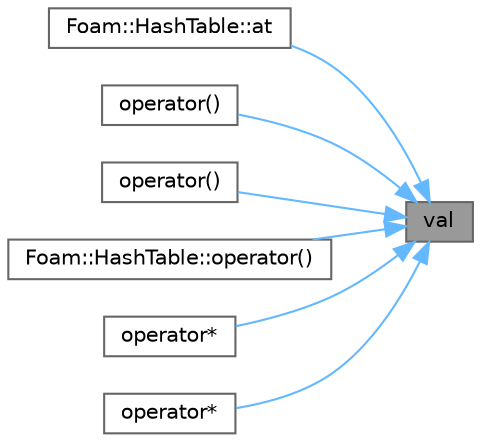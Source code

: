 digraph "val"
{
 // LATEX_PDF_SIZE
  bgcolor="transparent";
  edge [fontname=Helvetica,fontsize=10,labelfontname=Helvetica,labelfontsize=10];
  node [fontname=Helvetica,fontsize=10,shape=box,height=0.2,width=0.4];
  rankdir="RL";
  Node1 [id="Node000001",label="val",height=0.2,width=0.4,color="gray40", fillcolor="grey60", style="filled", fontcolor="black",tooltip=" "];
  Node1 -> Node2 [id="edge1_Node000001_Node000002",dir="back",color="steelblue1",style="solid",tooltip=" "];
  Node2 [id="Node000002",label="Foam::HashTable::at",height=0.2,width=0.4,color="grey40", fillcolor="white", style="filled",URL="$classFoam_1_1HashTable.html#af68c129a35359595bebc83e99bf242ab",tooltip=" "];
  Node1 -> Node3 [id="edge2_Node000001_Node000003",dir="back",color="steelblue1",style="solid",tooltip=" "];
  Node3 [id="Node000003",label="operator()",height=0.2,width=0.4,color="grey40", fillcolor="white", style="filled",URL="$classFoam_1_1HashTable_1_1iterator.html#a7a96db98fb6c8b14335db3ef6bee90c8",tooltip=" "];
  Node1 -> Node4 [id="edge3_Node000001_Node000004",dir="back",color="steelblue1",style="solid",tooltip=" "];
  Node4 [id="Node000004",label="operator()",height=0.2,width=0.4,color="grey40", fillcolor="white", style="filled",URL="$classFoam_1_1HashTable_1_1iterator.html#a12b38546010bf7409c0ac258a53310c1",tooltip=" "];
  Node1 -> Node5 [id="edge4_Node000001_Node000005",dir="back",color="steelblue1",style="solid",tooltip=" "];
  Node5 [id="Node000005",label="Foam::HashTable::operator()",height=0.2,width=0.4,color="grey40", fillcolor="white", style="filled",URL="$classFoam_1_1HashTable.html#a0eb9bed7f4828118b43543391a317eec",tooltip=" "];
  Node1 -> Node6 [id="edge5_Node000001_Node000006",dir="back",color="steelblue1",style="solid",tooltip=" "];
  Node6 [id="Node000006",label="operator*",height=0.2,width=0.4,color="grey40", fillcolor="white", style="filled",URL="$classFoam_1_1HashTable_1_1iterator.html#a3dcf39edbd9ee12afd82c2e31567144e",tooltip=" "];
  Node1 -> Node7 [id="edge6_Node000001_Node000007",dir="back",color="steelblue1",style="solid",tooltip=" "];
  Node7 [id="Node000007",label="operator*",height=0.2,width=0.4,color="grey40", fillcolor="white", style="filled",URL="$classFoam_1_1HashTable_1_1iterator.html#ace6722209b6c1960f21da9e8ee9d79ae",tooltip=" "];
}
